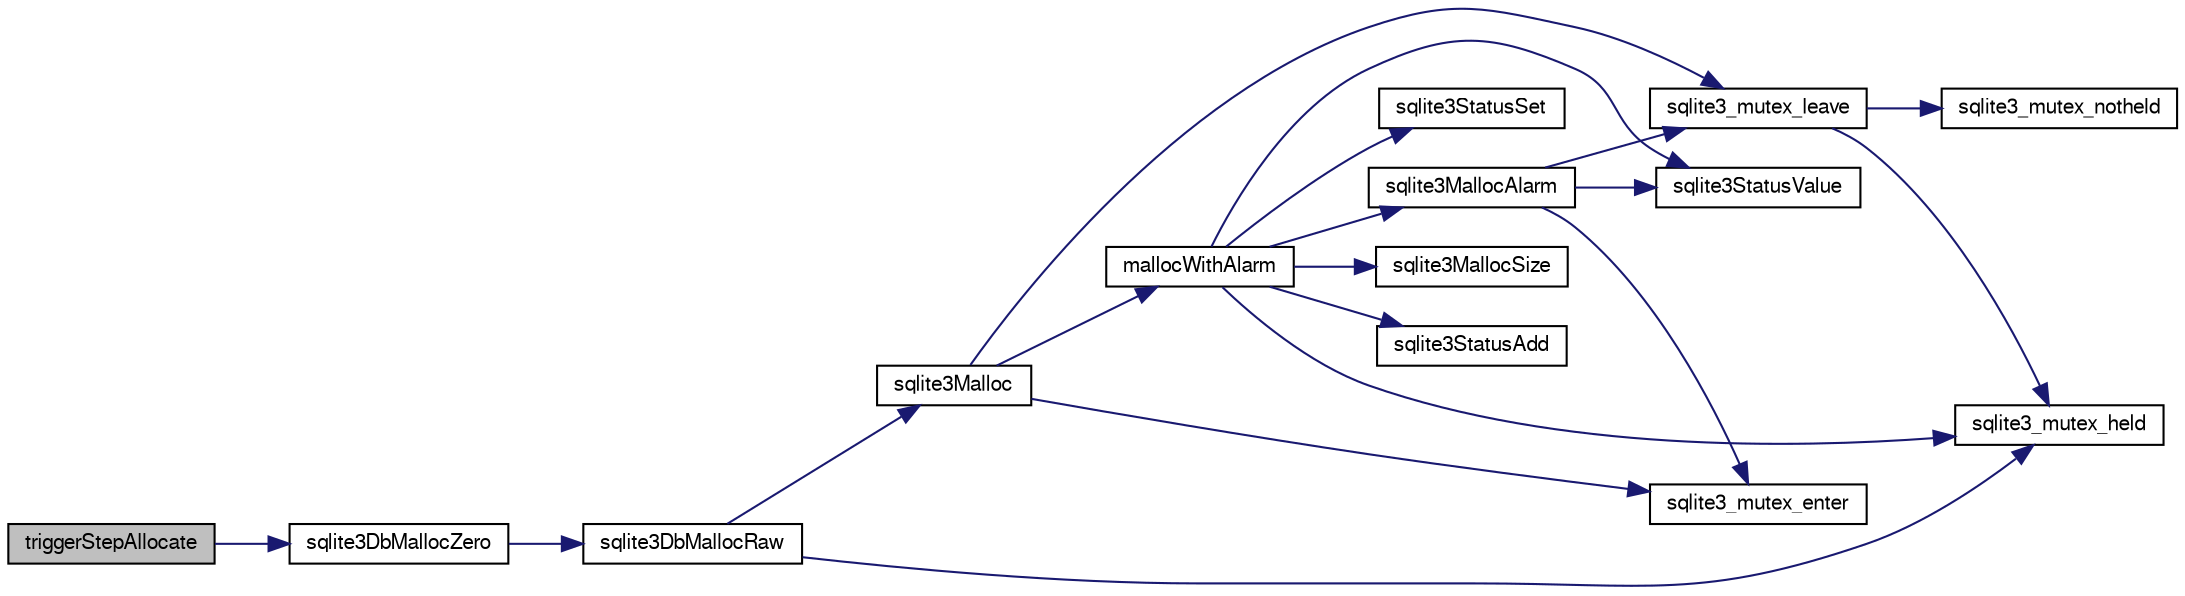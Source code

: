 digraph "triggerStepAllocate"
{
  edge [fontname="FreeSans",fontsize="10",labelfontname="FreeSans",labelfontsize="10"];
  node [fontname="FreeSans",fontsize="10",shape=record];
  rankdir="LR";
  Node841873 [label="triggerStepAllocate",height=0.2,width=0.4,color="black", fillcolor="grey75", style="filled", fontcolor="black"];
  Node841873 -> Node841874 [color="midnightblue",fontsize="10",style="solid",fontname="FreeSans"];
  Node841874 [label="sqlite3DbMallocZero",height=0.2,width=0.4,color="black", fillcolor="white", style="filled",URL="$sqlite3_8c.html#a49cfebac9d6067a03442c92af73f33e4"];
  Node841874 -> Node841875 [color="midnightblue",fontsize="10",style="solid",fontname="FreeSans"];
  Node841875 [label="sqlite3DbMallocRaw",height=0.2,width=0.4,color="black", fillcolor="white", style="filled",URL="$sqlite3_8c.html#abbe8be0cf7175e11ddc3e2218fad924e"];
  Node841875 -> Node841876 [color="midnightblue",fontsize="10",style="solid",fontname="FreeSans"];
  Node841876 [label="sqlite3_mutex_held",height=0.2,width=0.4,color="black", fillcolor="white", style="filled",URL="$sqlite3_8c.html#acf77da68932b6bc163c5e68547ecc3e7"];
  Node841875 -> Node841877 [color="midnightblue",fontsize="10",style="solid",fontname="FreeSans"];
  Node841877 [label="sqlite3Malloc",height=0.2,width=0.4,color="black", fillcolor="white", style="filled",URL="$sqlite3_8c.html#a361a2eaa846b1885f123abe46f5d8b2b"];
  Node841877 -> Node841878 [color="midnightblue",fontsize="10",style="solid",fontname="FreeSans"];
  Node841878 [label="sqlite3_mutex_enter",height=0.2,width=0.4,color="black", fillcolor="white", style="filled",URL="$sqlite3_8c.html#a1c12cde690bd89f104de5cbad12a6bf5"];
  Node841877 -> Node841879 [color="midnightblue",fontsize="10",style="solid",fontname="FreeSans"];
  Node841879 [label="mallocWithAlarm",height=0.2,width=0.4,color="black", fillcolor="white", style="filled",URL="$sqlite3_8c.html#ab070d5cf8e48ec8a6a43cf025d48598b"];
  Node841879 -> Node841876 [color="midnightblue",fontsize="10",style="solid",fontname="FreeSans"];
  Node841879 -> Node841880 [color="midnightblue",fontsize="10",style="solid",fontname="FreeSans"];
  Node841880 [label="sqlite3StatusSet",height=0.2,width=0.4,color="black", fillcolor="white", style="filled",URL="$sqlite3_8c.html#afec7586c01fcb5ea17dc9d7725a589d9"];
  Node841879 -> Node841881 [color="midnightblue",fontsize="10",style="solid",fontname="FreeSans"];
  Node841881 [label="sqlite3StatusValue",height=0.2,width=0.4,color="black", fillcolor="white", style="filled",URL="$sqlite3_8c.html#a30b8ac296c6e200c1fa57708d52c6ef6"];
  Node841879 -> Node841882 [color="midnightblue",fontsize="10",style="solid",fontname="FreeSans"];
  Node841882 [label="sqlite3MallocAlarm",height=0.2,width=0.4,color="black", fillcolor="white", style="filled",URL="$sqlite3_8c.html#ada66988e8471d1198f3219c062377508"];
  Node841882 -> Node841881 [color="midnightblue",fontsize="10",style="solid",fontname="FreeSans"];
  Node841882 -> Node841883 [color="midnightblue",fontsize="10",style="solid",fontname="FreeSans"];
  Node841883 [label="sqlite3_mutex_leave",height=0.2,width=0.4,color="black", fillcolor="white", style="filled",URL="$sqlite3_8c.html#a5838d235601dbd3c1fa993555c6bcc93"];
  Node841883 -> Node841876 [color="midnightblue",fontsize="10",style="solid",fontname="FreeSans"];
  Node841883 -> Node841884 [color="midnightblue",fontsize="10",style="solid",fontname="FreeSans"];
  Node841884 [label="sqlite3_mutex_notheld",height=0.2,width=0.4,color="black", fillcolor="white", style="filled",URL="$sqlite3_8c.html#a83967c837c1c000d3b5adcfaa688f5dc"];
  Node841882 -> Node841878 [color="midnightblue",fontsize="10",style="solid",fontname="FreeSans"];
  Node841879 -> Node841885 [color="midnightblue",fontsize="10",style="solid",fontname="FreeSans"];
  Node841885 [label="sqlite3MallocSize",height=0.2,width=0.4,color="black", fillcolor="white", style="filled",URL="$sqlite3_8c.html#acf5d2a5f35270bafb050bd2def576955"];
  Node841879 -> Node841886 [color="midnightblue",fontsize="10",style="solid",fontname="FreeSans"];
  Node841886 [label="sqlite3StatusAdd",height=0.2,width=0.4,color="black", fillcolor="white", style="filled",URL="$sqlite3_8c.html#afa029f93586aeab4cc85360905dae9cd"];
  Node841877 -> Node841883 [color="midnightblue",fontsize="10",style="solid",fontname="FreeSans"];
}
